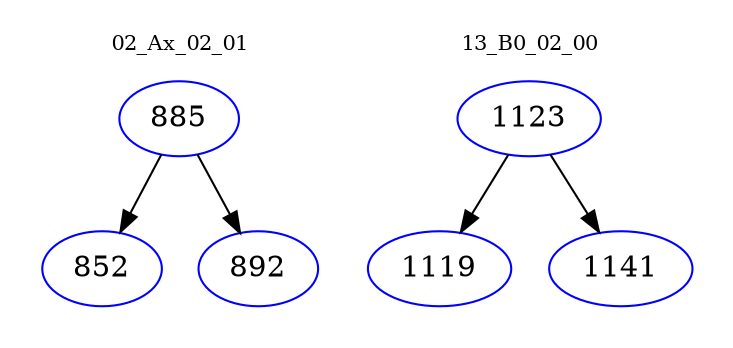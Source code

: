 digraph{
subgraph cluster_0 {
color = white
label = "02_Ax_02_01";
fontsize=10;
T0_885 [label="885", color="blue"]
T0_885 -> T0_852 [color="black"]
T0_852 [label="852", color="blue"]
T0_885 -> T0_892 [color="black"]
T0_892 [label="892", color="blue"]
}
subgraph cluster_1 {
color = white
label = "13_B0_02_00";
fontsize=10;
T1_1123 [label="1123", color="blue"]
T1_1123 -> T1_1119 [color="black"]
T1_1119 [label="1119", color="blue"]
T1_1123 -> T1_1141 [color="black"]
T1_1141 [label="1141", color="blue"]
}
}
